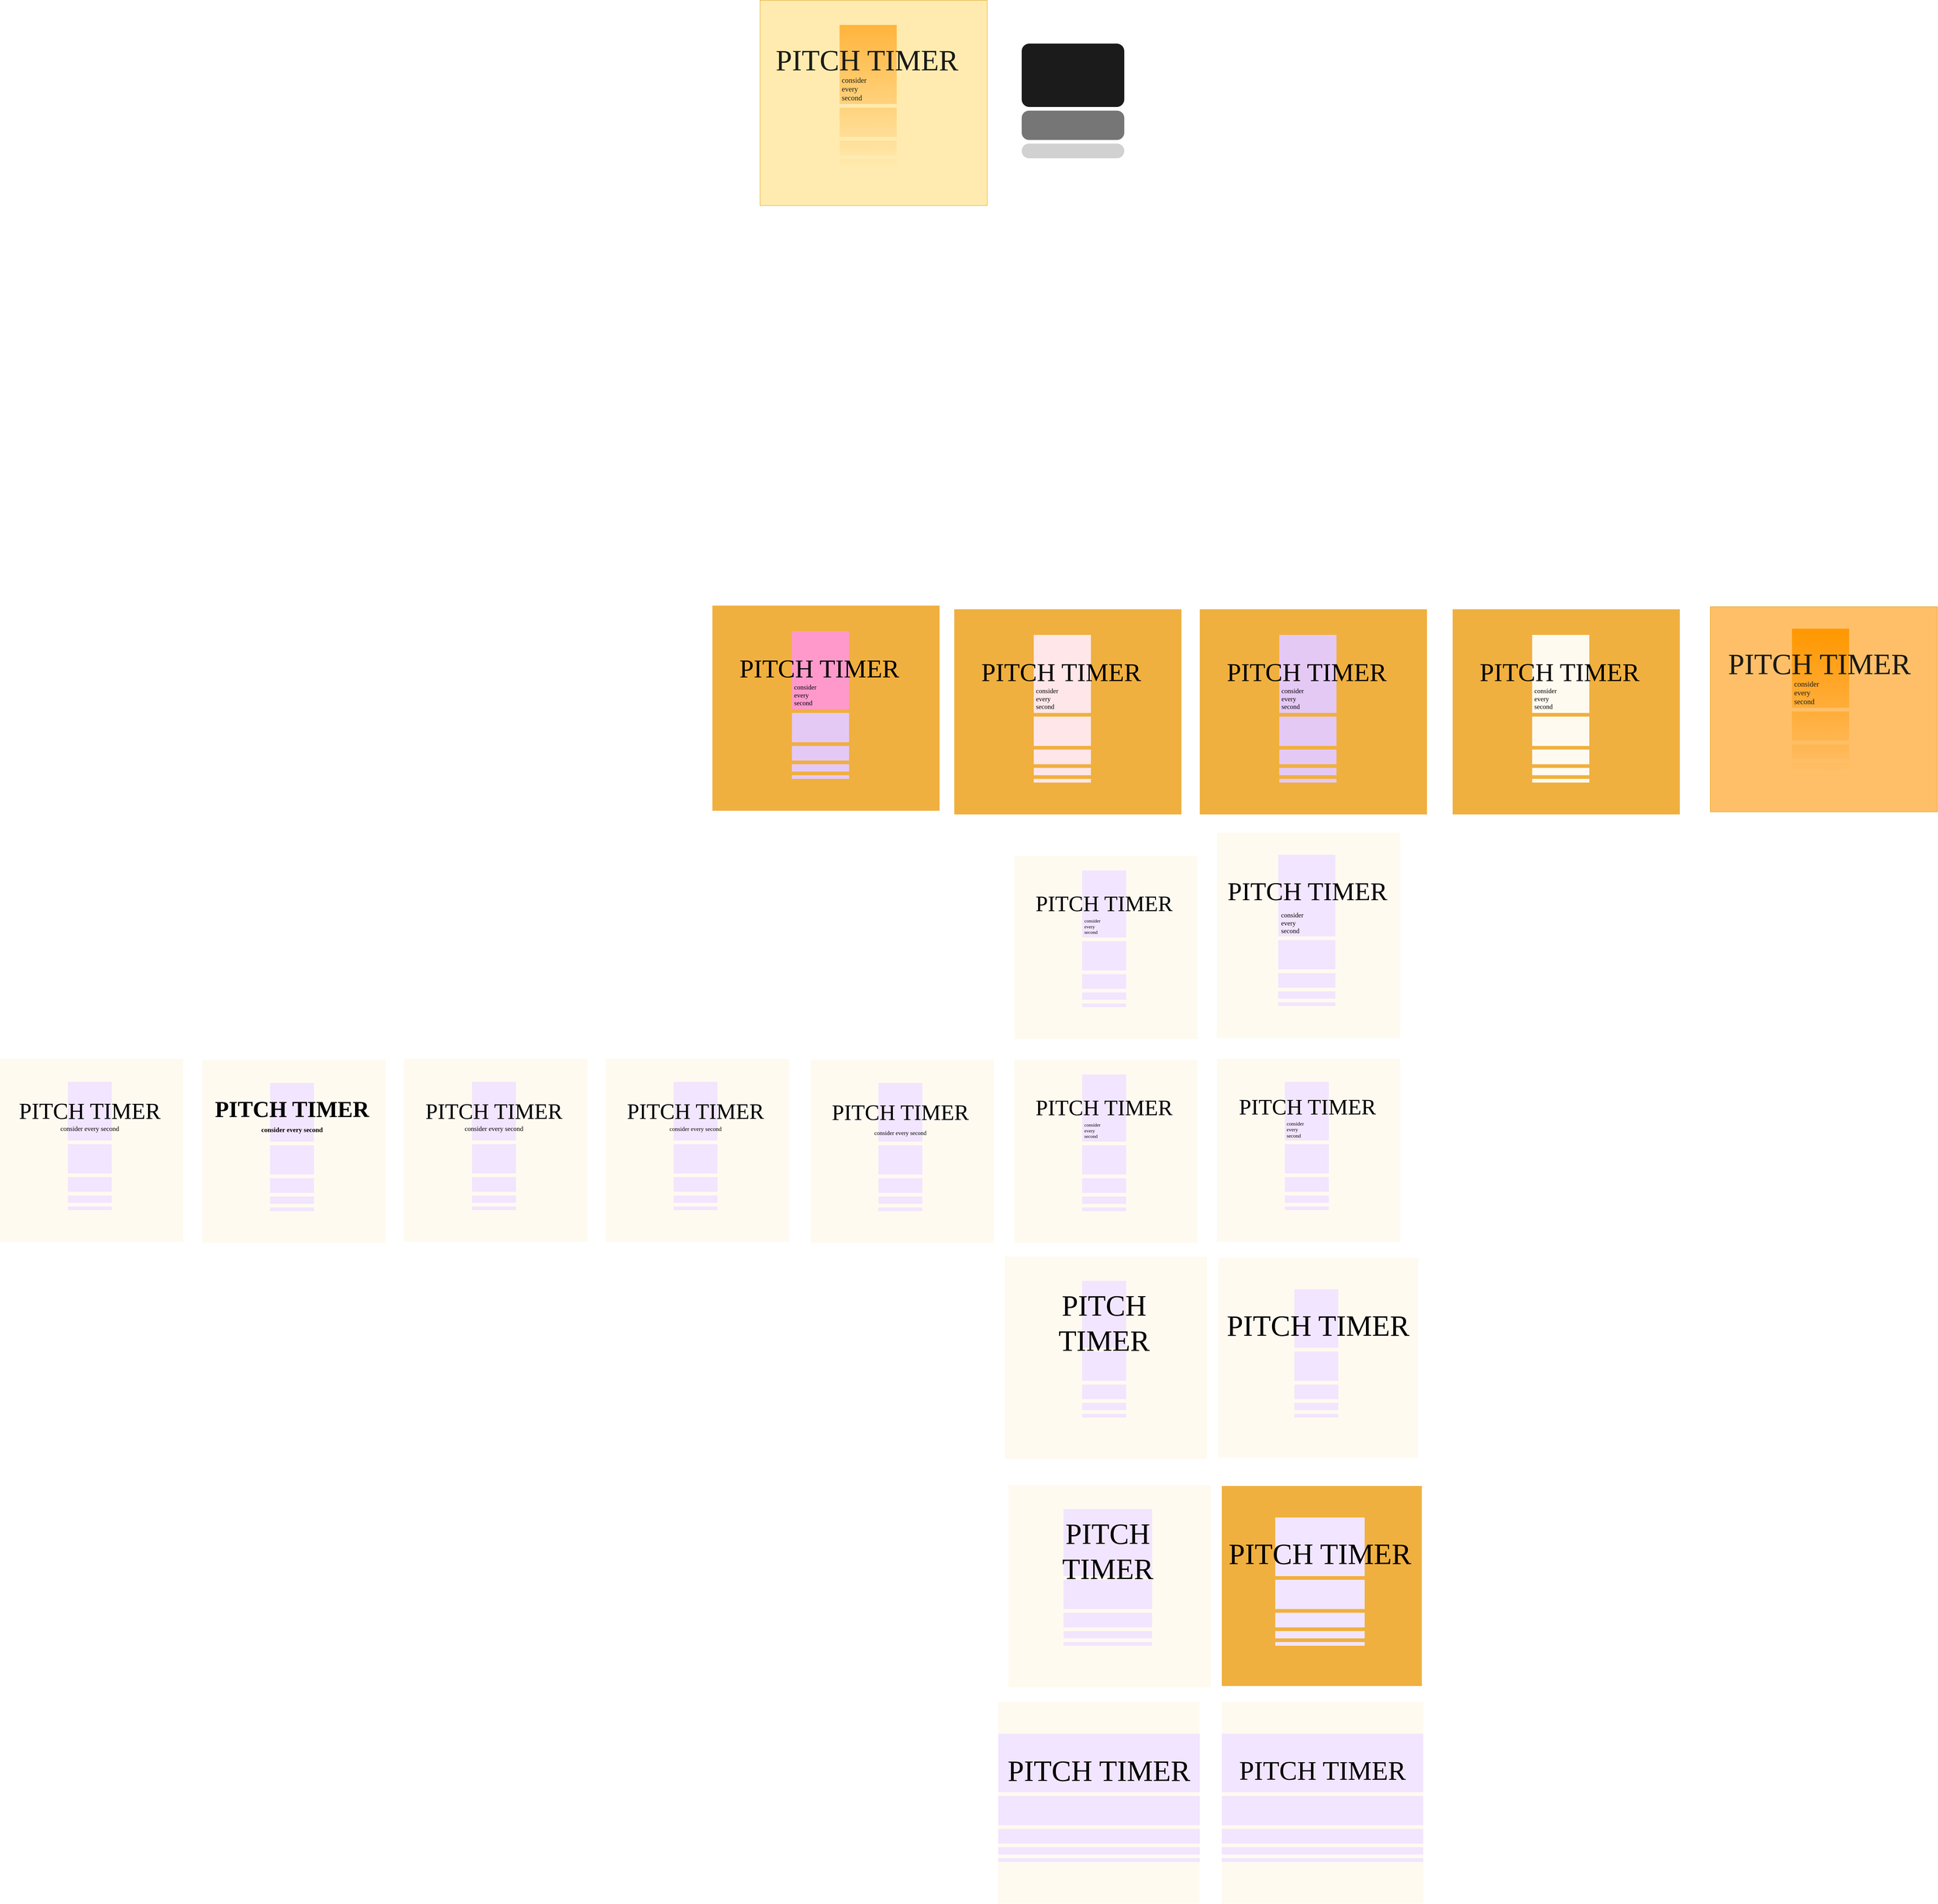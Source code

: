 <mxfile version="19.0.3" type="device"><diagram id="2H2aEOnG48B59_qQ-jLU" name="Page-1"><mxGraphModel dx="5688" dy="7208" grid="0" gridSize="10" guides="1" tooltips="1" connect="1" arrows="1" fold="1" page="1" pageScale="1" pageWidth="850" pageHeight="1100" math="0" shadow="0"><root><mxCell id="0"/><mxCell id="1" parent="0"/><mxCell id="5-fe0rfAwP28O4OXIT-K-143" value="" style="whiteSpace=wrap;html=1;fontFamily=Roboto+Mono;fontSource=https%3A%2F%2Ffonts.googleapis.com%2Fcss%3Ffamily%3DRoboto%252BMono;fontSize=60;fillColor=#FFBF68;strokeColor=#d79b00;" parent="1" vertex="1"><mxGeometry x="4863" y="-937" width="620" height="560" as="geometry"/></mxCell><mxCell id="YTfM_fetXqJyg93PKWVP-9" value="" style="whiteSpace=wrap;html=1;aspect=fixed;fontFamily=Roboto+Mono;fontSource=https%3A%2F%2Ffonts.googleapis.com%2Fcss%3Ffamily%3DRoboto%252BMono;fontSize=60;fillColor=#FFFAF0;strokeColor=none;" parent="1" vertex="1"><mxGeometry x="1849" y="297" width="500" height="500" as="geometry"/></mxCell><mxCell id="YTfM_fetXqJyg93PKWVP-1" value="" style="rounded=0;whiteSpace=wrap;html=1;strokeColor=none;fillColor=#F2E5FF;" parent="1" vertex="1"><mxGeometry x="2034" y="360" width="120" height="160" as="geometry"/></mxCell><mxCell id="YTfM_fetXqJyg93PKWVP-2" value="" style="rounded=0;whiteSpace=wrap;html=1;strokeColor=none;fillColor=#F2E5FF;" parent="1" vertex="1"><mxGeometry x="2034" y="530" width="120" height="80" as="geometry"/></mxCell><mxCell id="YTfM_fetXqJyg93PKWVP-3" value="" style="rounded=0;whiteSpace=wrap;html=1;strokeColor=none;fillColor=#F2E5FF;" parent="1" vertex="1"><mxGeometry x="2034" y="620" width="120" height="40" as="geometry"/></mxCell><mxCell id="YTfM_fetXqJyg93PKWVP-4" value="" style="rounded=0;whiteSpace=wrap;html=1;strokeColor=none;fillColor=#F2E5FF;" parent="1" vertex="1"><mxGeometry x="2034" y="670" width="120" height="20" as="geometry"/></mxCell><mxCell id="YTfM_fetXqJyg93PKWVP-5" value="" style="rounded=0;whiteSpace=wrap;html=1;strokeColor=none;fillColor=#F2E5FF;" parent="1" vertex="1"><mxGeometry x="2034" y="700" width="120" height="10" as="geometry"/></mxCell><mxCell id="YTfM_fetXqJyg93PKWVP-7" value="PITCH TIMER" style="text;html=1;strokeColor=none;fillColor=none;align=center;verticalAlign=middle;whiteSpace=wrap;rounded=0;fontFamily=Fugaz One;fontSize=60;fontStyle=0;fontSource=https%3A%2F%2Ffonts.googleapis.com%2Fcss%3Ffamily%3DFugaz%2BOne;" parent="1" vertex="1"><mxGeometry x="1874" y="400" width="440" height="80" as="geometry"/></mxCell><mxCell id="YTfM_fetXqJyg93PKWVP-8" value="&lt;font style=&quot;font-size: 16px;&quot;&gt;&lt;span style=&quot;font-size: 16px;&quot;&gt;consider every second&lt;/span&gt;&lt;/font&gt;" style="text;html=1;strokeColor=none;fillColor=none;align=center;verticalAlign=middle;whiteSpace=wrap;rounded=0;fontFamily=Fugaz One;fontSize=16;fontSource=https%3A%2F%2Ffonts.googleapis.com%2Fcss%3Ffamily%3DFugaz%2BOne;" parent="1" vertex="1"><mxGeometry x="1914" y="470" width="360" height="35" as="geometry"/></mxCell><mxCell id="YTfM_fetXqJyg93PKWVP-10" value="" style="whiteSpace=wrap;html=1;aspect=fixed;fontFamily=Roboto+Mono;fontSource=https%3A%2F%2Ffonts.googleapis.com%2Fcss%3Ffamily%3DRoboto%252BMono;fontSize=60;fillColor=#FFFAF0;strokeColor=none;" parent="1" vertex="1"><mxGeometry x="1299" y="297" width="500" height="500" as="geometry"/></mxCell><mxCell id="YTfM_fetXqJyg93PKWVP-11" value="" style="rounded=0;whiteSpace=wrap;html=1;strokeColor=none;fillColor=#F2E5FF;" parent="1" vertex="1"><mxGeometry x="1484" y="360" width="120" height="160" as="geometry"/></mxCell><mxCell id="YTfM_fetXqJyg93PKWVP-12" value="" style="rounded=0;whiteSpace=wrap;html=1;strokeColor=none;fillColor=#F2E5FF;" parent="1" vertex="1"><mxGeometry x="1484" y="530" width="120" height="80" as="geometry"/></mxCell><mxCell id="YTfM_fetXqJyg93PKWVP-13" value="" style="rounded=0;whiteSpace=wrap;html=1;strokeColor=none;fillColor=#F2E5FF;" parent="1" vertex="1"><mxGeometry x="1484" y="620" width="120" height="40" as="geometry"/></mxCell><mxCell id="YTfM_fetXqJyg93PKWVP-14" value="" style="rounded=0;whiteSpace=wrap;html=1;strokeColor=none;fillColor=#F2E5FF;" parent="1" vertex="1"><mxGeometry x="1484" y="670" width="120" height="20" as="geometry"/></mxCell><mxCell id="YTfM_fetXqJyg93PKWVP-15" value="" style="rounded=0;whiteSpace=wrap;html=1;strokeColor=none;fillColor=#F2E5FF;" parent="1" vertex="1"><mxGeometry x="1484" y="700" width="120" height="10" as="geometry"/></mxCell><mxCell id="YTfM_fetXqJyg93PKWVP-16" value="PITCH TIMER" style="text;html=1;strokeColor=none;fillColor=none;align=center;verticalAlign=middle;whiteSpace=wrap;rounded=0;fontFamily=Libre Bodoni;fontSize=60;fontStyle=0;fontSource=https%3A%2F%2Ffonts.googleapis.com%2Fcss%3Ffamily%3DLibre%2BBodoni;" parent="1" vertex="1"><mxGeometry x="1324" y="400" width="440" height="80" as="geometry"/></mxCell><mxCell id="YTfM_fetXqJyg93PKWVP-17" value="&lt;font style=&quot;font-size: 18px;&quot;&gt;&lt;span style=&quot;font-size: 18px;&quot;&gt;consider every second&lt;/span&gt;&lt;/font&gt;" style="text;html=1;strokeColor=none;fillColor=none;align=center;verticalAlign=middle;whiteSpace=wrap;rounded=0;fontFamily=Libre Bodoni;fontSize=18;fontSource=https%3A%2F%2Ffonts.googleapis.com%2Fcss%3Ffamily%3DLibre%2BBodoni;" parent="1" vertex="1"><mxGeometry x="1364" y="470" width="360" height="35" as="geometry"/></mxCell><mxCell id="YTfM_fetXqJyg93PKWVP-18" value="" style="whiteSpace=wrap;html=1;aspect=fixed;fontFamily=Roboto+Mono;fontSource=https%3A%2F%2Ffonts.googleapis.com%2Fcss%3Ffamily%3DRoboto%252BMono;fontSize=60;fillColor=#FFFAF0;strokeColor=none;" parent="1" vertex="1"><mxGeometry x="2408" y="300" width="500" height="500" as="geometry"/></mxCell><mxCell id="YTfM_fetXqJyg93PKWVP-19" value="" style="rounded=0;whiteSpace=wrap;html=1;strokeColor=none;fillColor=#F2E5FF;" parent="1" vertex="1"><mxGeometry x="2593" y="363" width="120" height="160" as="geometry"/></mxCell><mxCell id="YTfM_fetXqJyg93PKWVP-20" value="" style="rounded=0;whiteSpace=wrap;html=1;strokeColor=none;fillColor=#F2E5FF;" parent="1" vertex="1"><mxGeometry x="2593" y="533" width="120" height="80" as="geometry"/></mxCell><mxCell id="YTfM_fetXqJyg93PKWVP-21" value="" style="rounded=0;whiteSpace=wrap;html=1;strokeColor=none;fillColor=#F2E5FF;" parent="1" vertex="1"><mxGeometry x="2593" y="623" width="120" height="40" as="geometry"/></mxCell><mxCell id="YTfM_fetXqJyg93PKWVP-22" value="" style="rounded=0;whiteSpace=wrap;html=1;strokeColor=none;fillColor=#F2E5FF;" parent="1" vertex="1"><mxGeometry x="2593" y="673" width="120" height="20" as="geometry"/></mxCell><mxCell id="YTfM_fetXqJyg93PKWVP-23" value="" style="rounded=0;whiteSpace=wrap;html=1;strokeColor=none;fillColor=#F2E5FF;" parent="1" vertex="1"><mxGeometry x="2593" y="703" width="120" height="10" as="geometry"/></mxCell><mxCell id="YTfM_fetXqJyg93PKWVP-24" value="PITCH TIMER" style="text;html=1;strokeColor=none;fillColor=none;align=center;verticalAlign=middle;whiteSpace=wrap;rounded=0;fontFamily=Anton;;fontSize=60;fontStyle=0;fontSource=https%3A%2F%2Ffonts.googleapis.com%2Fcss%3Ffamily%3DAnton;spacing=2;spacingRight=0;" parent="1" vertex="1"><mxGeometry x="2433" y="403" width="440" height="80" as="geometry"/></mxCell><mxCell id="YTfM_fetXqJyg93PKWVP-25" value="&lt;font style=&quot;font-size: 16px;&quot;&gt;&lt;span style=&quot;font-size: 16px;&quot;&gt;consider every second&lt;/span&gt;&lt;/font&gt;" style="text;html=1;strokeColor=none;fillColor=none;align=center;verticalAlign=middle;whiteSpace=wrap;rounded=0;fontFamily=Anton;fontSize=16;fontSource=https%3A%2F%2Ffonts.googleapis.com%2Fcss%3Ffamily%3DAnton;" parent="1" vertex="1"><mxGeometry x="2473" y="481" width="360" height="35" as="geometry"/></mxCell><mxCell id="YTfM_fetXqJyg93PKWVP-26" value="" style="whiteSpace=wrap;html=1;aspect=fixed;fontFamily=Roboto+Mono;fontSource=https%3A%2F%2Ffonts.googleapis.com%2Fcss%3Ffamily%3DRoboto%252BMono;fontSize=60;fillColor=#FFFAF0;strokeColor=none;" parent="1" vertex="1"><mxGeometry x="748" y="300" width="500" height="500" as="geometry"/></mxCell><mxCell id="YTfM_fetXqJyg93PKWVP-27" value="" style="rounded=0;whiteSpace=wrap;html=1;strokeColor=none;fillColor=#F2E5FF;" parent="1" vertex="1"><mxGeometry x="933" y="363" width="120" height="160" as="geometry"/></mxCell><mxCell id="YTfM_fetXqJyg93PKWVP-28" value="" style="rounded=0;whiteSpace=wrap;html=1;strokeColor=none;fillColor=#F2E5FF;" parent="1" vertex="1"><mxGeometry x="933" y="533" width="120" height="80" as="geometry"/></mxCell><mxCell id="YTfM_fetXqJyg93PKWVP-29" value="" style="rounded=0;whiteSpace=wrap;html=1;strokeColor=none;fillColor=#F2E5FF;" parent="1" vertex="1"><mxGeometry x="933" y="623" width="120" height="40" as="geometry"/></mxCell><mxCell id="YTfM_fetXqJyg93PKWVP-30" value="" style="rounded=0;whiteSpace=wrap;html=1;strokeColor=none;fillColor=#F2E5FF;" parent="1" vertex="1"><mxGeometry x="933" y="673" width="120" height="20" as="geometry"/></mxCell><mxCell id="YTfM_fetXqJyg93PKWVP-31" value="" style="rounded=0;whiteSpace=wrap;html=1;strokeColor=none;fillColor=#F2E5FF;" parent="1" vertex="1"><mxGeometry x="933" y="703" width="120" height="10" as="geometry"/></mxCell><mxCell id="YTfM_fetXqJyg93PKWVP-32" value="PITCH TIMER" style="text;strokeColor=none;fillColor=none;align=center;verticalAlign=middle;rounded=0;fontFamily=IBM Plex Sans Condensed;;fontSize=62;fontStyle=1;html=1;whiteSpace=wrap;labelBorderColor=none;fontSource=https%3A%2F%2Ffonts.googleapis.com%2Fcss%3Ffamily%3DIBM%2BPlex%2BSans%2BCondensed;" parent="1" vertex="1"><mxGeometry x="773" y="395" width="440" height="80" as="geometry"/></mxCell><mxCell id="YTfM_fetXqJyg93PKWVP-33" value="&lt;font style=&quot;font-size: 18px;&quot;&gt;&lt;span style=&quot;font-size: 18px;&quot;&gt;consider every second&lt;/span&gt;&lt;/font&gt;" style="text;html=1;strokeColor=none;fillColor=none;align=center;verticalAlign=middle;whiteSpace=wrap;rounded=0;fontFamily=IBM Plex Sans Condensed;fontSize=18;fontStyle=1;fontSource=https%3A%2F%2Ffonts.googleapis.com%2Fcss%3Ffamily%3DIBM%2BPlex%2BSans%2BCondensed;" parent="1" vertex="1"><mxGeometry x="813" y="473" width="360" height="35" as="geometry"/></mxCell><mxCell id="YTfM_fetXqJyg93PKWVP-34" value="" style="whiteSpace=wrap;html=1;aspect=fixed;fontFamily=Roboto+Mono;fontSource=https%3A%2F%2Ffonts.googleapis.com%2Fcss%3Ffamily%3DRoboto%252BMono;fontSize=60;fillColor=#FFFAF0;strokeColor=none;" parent="1" vertex="1"><mxGeometry x="196" y="297" width="500" height="500" as="geometry"/></mxCell><mxCell id="YTfM_fetXqJyg93PKWVP-35" value="" style="rounded=0;whiteSpace=wrap;html=1;strokeColor=none;fillColor=#F2E5FF;" parent="1" vertex="1"><mxGeometry x="381" y="360" width="120" height="160" as="geometry"/></mxCell><mxCell id="YTfM_fetXqJyg93PKWVP-36" value="" style="rounded=0;whiteSpace=wrap;html=1;strokeColor=none;fillColor=#F2E5FF;" parent="1" vertex="1"><mxGeometry x="381" y="530" width="120" height="80" as="geometry"/></mxCell><mxCell id="YTfM_fetXqJyg93PKWVP-37" value="" style="rounded=0;whiteSpace=wrap;html=1;strokeColor=none;fillColor=#F2E5FF;" parent="1" vertex="1"><mxGeometry x="381" y="620" width="120" height="40" as="geometry"/></mxCell><mxCell id="YTfM_fetXqJyg93PKWVP-38" value="" style="rounded=0;whiteSpace=wrap;html=1;strokeColor=none;fillColor=#F2E5FF;" parent="1" vertex="1"><mxGeometry x="381" y="670" width="120" height="20" as="geometry"/></mxCell><mxCell id="YTfM_fetXqJyg93PKWVP-39" value="" style="rounded=0;whiteSpace=wrap;html=1;strokeColor=none;fillColor=#F2E5FF;" parent="1" vertex="1"><mxGeometry x="381" y="700" width="120" height="10" as="geometry"/></mxCell><mxCell id="YTfM_fetXqJyg93PKWVP-40" value="PITCH TIMER" style="text;strokeColor=none;fillColor=none;align=center;verticalAlign=middle;rounded=0;fontFamily=Bebas Neue;fontSize=62;fontStyle=0;html=1;whiteSpace=wrap;labelBorderColor=none;fontSource=https%3A%2F%2Ffonts.googleapis.com%2Fcss%3Ffamily%3DBebas%2BNeue;" parent="1" vertex="1"><mxGeometry x="221" y="400" width="440" height="80" as="geometry"/></mxCell><mxCell id="YTfM_fetXqJyg93PKWVP-41" value="&lt;font style=&quot;font-size: 18px;&quot;&gt;&lt;span style=&quot;font-size: 18px;&quot;&gt;consider every second&lt;/span&gt;&lt;/font&gt;" style="text;html=1;strokeColor=none;fillColor=none;align=center;verticalAlign=middle;whiteSpace=wrap;rounded=0;fontFamily=Anton;fontSize=18;fontSource=https%3A%2F%2Ffonts.googleapis.com%2Fcss%3Ffamily%3DAnton;fontStyle=0" parent="1" vertex="1"><mxGeometry x="261" y="470" width="360" height="35" as="geometry"/></mxCell><mxCell id="YTfM_fetXqJyg93PKWVP-45" value="" style="whiteSpace=wrap;html=1;aspect=fixed;fontFamily=Roboto+Mono;fontSource=https%3A%2F%2Ffonts.googleapis.com%2Fcss%3Ffamily%3DRoboto%252BMono;fontSize=60;fillColor=#FFFAF0;strokeColor=none;" parent="1" vertex="1"><mxGeometry x="2964" y="300" width="500" height="500" as="geometry"/></mxCell><mxCell id="YTfM_fetXqJyg93PKWVP-46" value="" style="rounded=0;whiteSpace=wrap;html=1;strokeColor=none;fillColor=#F2E5FF;" parent="1" vertex="1"><mxGeometry x="3149" y="340" width="120" height="183" as="geometry"/></mxCell><mxCell id="YTfM_fetXqJyg93PKWVP-47" value="" style="rounded=0;whiteSpace=wrap;html=1;strokeColor=none;fillColor=#F2E5FF;" parent="1" vertex="1"><mxGeometry x="3149" y="533" width="120" height="80" as="geometry"/></mxCell><mxCell id="YTfM_fetXqJyg93PKWVP-48" value="" style="rounded=0;whiteSpace=wrap;html=1;strokeColor=none;fillColor=#F2E5FF;" parent="1" vertex="1"><mxGeometry x="3149" y="623" width="120" height="40" as="geometry"/></mxCell><mxCell id="YTfM_fetXqJyg93PKWVP-49" value="" style="rounded=0;whiteSpace=wrap;html=1;strokeColor=none;fillColor=#F2E5FF;" parent="1" vertex="1"><mxGeometry x="3149" y="673" width="120" height="20" as="geometry"/></mxCell><mxCell id="YTfM_fetXqJyg93PKWVP-50" value="" style="rounded=0;whiteSpace=wrap;html=1;strokeColor=none;fillColor=#F2E5FF;" parent="1" vertex="1"><mxGeometry x="3149" y="703" width="120" height="10" as="geometry"/></mxCell><mxCell id="YTfM_fetXqJyg93PKWVP-51" value="PITCH TIMER" style="text;html=1;strokeColor=none;fillColor=none;align=center;verticalAlign=middle;whiteSpace=wrap;rounded=0;fontFamily=Anton;;fontSize=60;fontStyle=0;fontSource=https%3A%2F%2Ffonts.googleapis.com%2Fcss%3Ffamily%3DAnton;spacing=2;spacingRight=0;" parent="1" vertex="1"><mxGeometry x="2989" y="390" width="440" height="80" as="geometry"/></mxCell><mxCell id="YTfM_fetXqJyg93PKWVP-55" value="consider every second" style="text;html=1;strokeColor=none;fillColor=none;align=left;verticalAlign=top;whiteSpace=wrap;rounded=0;fontFamily=Anton;fontSize=13;fontSource=https%3A%2F%2Ffonts.googleapis.com%2Fcss%3Ffamily%3DAnton;" parent="1" vertex="1"><mxGeometry x="3153" y="463" width="68" height="59" as="geometry"/></mxCell><mxCell id="YTfM_fetXqJyg93PKWVP-56" value="" style="whiteSpace=wrap;html=1;aspect=fixed;fontFamily=Roboto+Mono;fontSource=https%3A%2F%2Ffonts.googleapis.com%2Fcss%3Ffamily%3DRoboto%252BMono;fontSize=60;fillColor=#FFFAF0;strokeColor=none;" parent="1" vertex="1"><mxGeometry x="3517" y="297" width="500" height="500" as="geometry"/></mxCell><mxCell id="YTfM_fetXqJyg93PKWVP-57" value="" style="rounded=0;whiteSpace=wrap;html=1;strokeColor=none;fillColor=#F2E5FF;" parent="1" vertex="1"><mxGeometry x="3702" y="360" width="120" height="160" as="geometry"/></mxCell><mxCell id="YTfM_fetXqJyg93PKWVP-58" value="" style="rounded=0;whiteSpace=wrap;html=1;strokeColor=none;fillColor=#F2E5FF;" parent="1" vertex="1"><mxGeometry x="3702" y="530" width="120" height="80" as="geometry"/></mxCell><mxCell id="YTfM_fetXqJyg93PKWVP-59" value="" style="rounded=0;whiteSpace=wrap;html=1;strokeColor=none;fillColor=#F2E5FF;" parent="1" vertex="1"><mxGeometry x="3702" y="620" width="120" height="40" as="geometry"/></mxCell><mxCell id="YTfM_fetXqJyg93PKWVP-60" value="" style="rounded=0;whiteSpace=wrap;html=1;strokeColor=none;fillColor=#F2E5FF;" parent="1" vertex="1"><mxGeometry x="3702" y="670" width="120" height="20" as="geometry"/></mxCell><mxCell id="YTfM_fetXqJyg93PKWVP-61" value="" style="rounded=0;whiteSpace=wrap;html=1;strokeColor=none;fillColor=#F2E5FF;" parent="1" vertex="1"><mxGeometry x="3702" y="700" width="120" height="10" as="geometry"/></mxCell><mxCell id="YTfM_fetXqJyg93PKWVP-62" value="PITCH TIMER" style="text;html=1;strokeColor=none;fillColor=none;align=center;verticalAlign=middle;whiteSpace=wrap;rounded=0;fontFamily=Fugaz One;fontSize=60;fontStyle=0;fontSource=https%3A%2F%2Ffonts.googleapis.com%2Fcss%3Ffamily%3DFugaz%2BOne;" parent="1" vertex="1"><mxGeometry x="3544" y="388" width="440" height="80" as="geometry"/></mxCell><mxCell id="YTfM_fetXqJyg93PKWVP-63" value="&lt;font style=&quot;font-size: 14px;&quot;&gt;&lt;span style=&quot;font-size: 14px;&quot;&gt;consider every second&lt;/span&gt;&lt;/font&gt;" style="text;html=1;strokeColor=none;fillColor=none;align=left;verticalAlign=bottom;whiteSpace=wrap;rounded=0;fontFamily=Anton;fontSize=14;fontSource=https%3A%2F%2Ffonts.googleapis.com%2Fcss%3Ffamily%3DAnton;fontStyle=0" parent="1" vertex="1"><mxGeometry x="3705" y="458" width="53" height="61" as="geometry"/></mxCell><mxCell id="5-fe0rfAwP28O4OXIT-K-1" value="" style="whiteSpace=wrap;html=1;aspect=fixed;fontFamily=Roboto+Mono;fontSource=https%3A%2F%2Ffonts.googleapis.com%2Fcss%3Ffamily%3DRoboto%252BMono;fontSize=60;fillColor=#FFFAF0;strokeColor=none;" parent="1" vertex="1"><mxGeometry x="2938" y="837" width="552" height="552" as="geometry"/></mxCell><mxCell id="5-fe0rfAwP28O4OXIT-K-2" value="" style="rounded=0;whiteSpace=wrap;html=1;strokeColor=none;fillColor=#F2E5FF;" parent="1" vertex="1"><mxGeometry x="3149" y="903" width="120" height="183" as="geometry"/></mxCell><mxCell id="5-fe0rfAwP28O4OXIT-K-3" value="" style="rounded=0;whiteSpace=wrap;html=1;strokeColor=none;fillColor=#F2E5FF;" parent="1" vertex="1"><mxGeometry x="3149" y="1096" width="120" height="80" as="geometry"/></mxCell><mxCell id="5-fe0rfAwP28O4OXIT-K-4" value="" style="rounded=0;whiteSpace=wrap;html=1;strokeColor=none;fillColor=#F2E5FF;" parent="1" vertex="1"><mxGeometry x="3149" y="1186" width="120" height="40" as="geometry"/></mxCell><mxCell id="5-fe0rfAwP28O4OXIT-K-5" value="" style="rounded=0;whiteSpace=wrap;html=1;strokeColor=none;fillColor=#F2E5FF;" parent="1" vertex="1"><mxGeometry x="3149" y="1236" width="120" height="20" as="geometry"/></mxCell><mxCell id="5-fe0rfAwP28O4OXIT-K-6" value="" style="rounded=0;whiteSpace=wrap;html=1;strokeColor=none;fillColor=#F2E5FF;" parent="1" vertex="1"><mxGeometry x="3149" y="1266" width="120" height="10" as="geometry"/></mxCell><mxCell id="5-fe0rfAwP28O4OXIT-K-7" value="PITCH TIMER" style="text;html=1;strokeColor=none;fillColor=none;align=center;verticalAlign=middle;whiteSpace=wrap;rounded=0;fontFamily=Anton;;fontSize=80;fontStyle=0;fontSource=https%3A%2F%2Ffonts.googleapis.com%2Fcss%3Ffamily%3DAnton;spacing=2;spacingRight=0;" parent="1" vertex="1"><mxGeometry x="2989" y="978" width="440" height="80" as="geometry"/></mxCell><mxCell id="5-fe0rfAwP28O4OXIT-K-9" value="" style="whiteSpace=wrap;html=1;aspect=fixed;fontFamily=Roboto+Mono;fontSource=https%3A%2F%2Ffonts.googleapis.com%2Fcss%3Ffamily%3DRoboto%252BMono;fontSize=60;fillColor=#FFFAF0;strokeColor=none;" parent="1" vertex="1"><mxGeometry x="3520" y="840" width="546" height="546" as="geometry"/></mxCell><mxCell id="5-fe0rfAwP28O4OXIT-K-10" value="" style="rounded=0;whiteSpace=wrap;html=1;strokeColor=none;fillColor=#F2E5FF;" parent="1" vertex="1"><mxGeometry x="3728" y="926" width="120" height="160" as="geometry"/></mxCell><mxCell id="5-fe0rfAwP28O4OXIT-K-11" value="" style="rounded=0;whiteSpace=wrap;html=1;strokeColor=none;fillColor=#F2E5FF;" parent="1" vertex="1"><mxGeometry x="3728" y="1096" width="120" height="80" as="geometry"/></mxCell><mxCell id="5-fe0rfAwP28O4OXIT-K-12" value="" style="rounded=0;whiteSpace=wrap;html=1;strokeColor=none;fillColor=#F2E5FF;" parent="1" vertex="1"><mxGeometry x="3728" y="1186" width="120" height="40" as="geometry"/></mxCell><mxCell id="5-fe0rfAwP28O4OXIT-K-13" value="" style="rounded=0;whiteSpace=wrap;html=1;strokeColor=none;fillColor=#F2E5FF;" parent="1" vertex="1"><mxGeometry x="3728" y="1236" width="120" height="20" as="geometry"/></mxCell><mxCell id="5-fe0rfAwP28O4OXIT-K-14" value="" style="rounded=0;whiteSpace=wrap;html=1;strokeColor=none;fillColor=#F2E5FF;" parent="1" vertex="1"><mxGeometry x="3728" y="1266" width="120" height="10" as="geometry"/></mxCell><mxCell id="5-fe0rfAwP28O4OXIT-K-15" value="PITCH TIMER" style="text;html=1;strokeColor=none;fillColor=none;align=center;verticalAlign=middle;whiteSpace=wrap;rounded=0;fontFamily=Fugaz One;fontSize=80;fontStyle=0;fontSource=https%3A%2F%2Ffonts.googleapis.com%2Fcss%3Ffamily%3DFugaz%2BOne;" parent="1" vertex="1"><mxGeometry x="3520" y="985" width="546" height="80" as="geometry"/></mxCell><mxCell id="5-fe0rfAwP28O4OXIT-K-17" value="" style="whiteSpace=wrap;html=1;aspect=fixed;fontFamily=Roboto+Mono;fontSource=https%3A%2F%2Ffonts.googleapis.com%2Fcss%3Ffamily%3DRoboto%252BMono;fontSize=60;fillColor=#FFFAF0;strokeColor=none;" parent="1" vertex="1"><mxGeometry x="2948" y="1460" width="552" height="552" as="geometry"/></mxCell><mxCell id="5-fe0rfAwP28O4OXIT-K-18" value="" style="rounded=0;whiteSpace=wrap;html=1;strokeColor=none;fillColor=#F2E5FF;" parent="1" vertex="1"><mxGeometry x="3098" y="1526" width="242" height="183" as="geometry"/></mxCell><mxCell id="5-fe0rfAwP28O4OXIT-K-19" value="" style="rounded=0;whiteSpace=wrap;html=1;strokeColor=none;fillColor=#F2E5FF;" parent="1" vertex="1"><mxGeometry x="3098" y="1719" width="242" height="80" as="geometry"/></mxCell><mxCell id="5-fe0rfAwP28O4OXIT-K-20" value="" style="rounded=0;whiteSpace=wrap;html=1;strokeColor=none;fillColor=#F2E5FF;" parent="1" vertex="1"><mxGeometry x="3098" y="1809" width="242" height="40" as="geometry"/></mxCell><mxCell id="5-fe0rfAwP28O4OXIT-K-21" value="" style="rounded=0;whiteSpace=wrap;html=1;strokeColor=none;fillColor=#F2E5FF;" parent="1" vertex="1"><mxGeometry x="3098" y="1859" width="242" height="20" as="geometry"/></mxCell><mxCell id="5-fe0rfAwP28O4OXIT-K-22" value="" style="rounded=0;whiteSpace=wrap;html=1;strokeColor=none;fillColor=#F2E5FF;" parent="1" vertex="1"><mxGeometry x="3098" y="1889" width="242" height="10" as="geometry"/></mxCell><mxCell id="5-fe0rfAwP28O4OXIT-K-23" value="PITCH TIMER" style="text;html=1;strokeColor=none;fillColor=none;align=center;verticalAlign=middle;whiteSpace=wrap;rounded=0;fontFamily=Anton;;fontSize=80;fontStyle=0;fontSource=https%3A%2F%2Ffonts.googleapis.com%2Fcss%3Ffamily%3DAnton;spacing=2;spacingRight=0;" parent="1" vertex="1"><mxGeometry x="2999" y="1601" width="440" height="80" as="geometry"/></mxCell><mxCell id="5-fe0rfAwP28O4OXIT-K-24" value="" style="whiteSpace=wrap;html=1;aspect=fixed;fontFamily=Roboto+Mono;fontSource=https%3A%2F%2Ffonts.googleapis.com%2Fcss%3Ffamily%3DRoboto%252BMono;fontSize=60;fillColor=#F0B03F;strokeColor=none;" parent="1" vertex="1"><mxGeometry x="3530" y="1463" width="546" height="546" as="geometry"/></mxCell><mxCell id="5-fe0rfAwP28O4OXIT-K-25" value="" style="rounded=0;whiteSpace=wrap;html=1;strokeColor=none;fillColor=#F2E5FF;" parent="1" vertex="1"><mxGeometry x="3676" y="1549" width="244" height="160" as="geometry"/></mxCell><mxCell id="5-fe0rfAwP28O4OXIT-K-26" value="" style="rounded=0;whiteSpace=wrap;html=1;strokeColor=none;fillColor=#F2E5FF;" parent="1" vertex="1"><mxGeometry x="3676" y="1719" width="244" height="80" as="geometry"/></mxCell><mxCell id="5-fe0rfAwP28O4OXIT-K-27" value="" style="rounded=0;whiteSpace=wrap;html=1;strokeColor=none;fillColor=#F2E5FF;" parent="1" vertex="1"><mxGeometry x="3676" y="1809" width="244" height="40" as="geometry"/></mxCell><mxCell id="5-fe0rfAwP28O4OXIT-K-28" value="" style="rounded=0;whiteSpace=wrap;html=1;strokeColor=none;fillColor=#F2E5FF;" parent="1" vertex="1"><mxGeometry x="3676" y="1859" width="244" height="20" as="geometry"/></mxCell><mxCell id="5-fe0rfAwP28O4OXIT-K-29" value="" style="rounded=0;whiteSpace=wrap;html=1;strokeColor=none;fillColor=#F2E5FF;" parent="1" vertex="1"><mxGeometry x="3676" y="1889" width="244" height="10" as="geometry"/></mxCell><mxCell id="5-fe0rfAwP28O4OXIT-K-30" value="PITCH TIMER" style="text;html=1;strokeColor=none;fillColor=none;align=center;verticalAlign=middle;whiteSpace=wrap;rounded=0;fontFamily=Fugaz One;fontSize=80;fontStyle=0;fontSource=https%3A%2F%2Ffonts.googleapis.com%2Fcss%3Ffamily%3DFugaz%2BOne;" parent="1" vertex="1"><mxGeometry x="3520" y="1608" width="556" height="80" as="geometry"/></mxCell><mxCell id="5-fe0rfAwP28O4OXIT-K-38" value="" style="whiteSpace=wrap;html=1;aspect=fixed;fontFamily=Roboto+Mono;fontSource=https%3A%2F%2Ffonts.googleapis.com%2Fcss%3Ffamily%3DRoboto%252BMono;fontSize=60;fillColor=#FFFAF0;strokeColor=none;" parent="1" vertex="1"><mxGeometry x="3530" y="2053" width="550" height="550" as="geometry"/></mxCell><mxCell id="5-fe0rfAwP28O4OXIT-K-39" value="" style="rounded=0;whiteSpace=wrap;html=1;strokeColor=none;fillColor=#F2E5FF;" parent="1" vertex="1"><mxGeometry x="3530" y="2139" width="550" height="160" as="geometry"/></mxCell><mxCell id="5-fe0rfAwP28O4OXIT-K-41" value="" style="rounded=0;whiteSpace=wrap;html=1;strokeColor=none;fillColor=#F2E5FF;" parent="1" vertex="1"><mxGeometry x="3530" y="2399" width="550" height="40" as="geometry"/></mxCell><mxCell id="5-fe0rfAwP28O4OXIT-K-42" value="" style="rounded=0;whiteSpace=wrap;html=1;strokeColor=none;fillColor=#F2E5FF;" parent="1" vertex="1"><mxGeometry x="3530" y="2449" width="550" height="20" as="geometry"/></mxCell><mxCell id="5-fe0rfAwP28O4OXIT-K-43" value="" style="rounded=0;whiteSpace=wrap;html=1;strokeColor=none;fillColor=#F2E5FF;" parent="1" vertex="1"><mxGeometry x="3530" y="2479" width="550" height="10" as="geometry"/></mxCell><mxCell id="5-fe0rfAwP28O4OXIT-K-44" value="PITCH TIMER" style="text;html=1;strokeColor=none;fillColor=none;align=center;verticalAlign=middle;whiteSpace=wrap;rounded=0;fontFamily=Fugaz One;fontSize=73;fontStyle=0;fontSource=https%3A%2F%2Ffonts.googleapis.com%2Fcss%3Ffamily%3DFugaz%2BOne;" parent="1" vertex="1"><mxGeometry x="3530" y="2200" width="550" height="80" as="geometry"/></mxCell><mxCell id="5-fe0rfAwP28O4OXIT-K-45" value="" style="rounded=0;whiteSpace=wrap;html=1;strokeColor=none;fillColor=#F2E5FF;" parent="1" vertex="1"><mxGeometry x="3530" y="2309" width="550" height="80" as="geometry"/></mxCell><mxCell id="5-fe0rfAwP28O4OXIT-K-46" value="" style="whiteSpace=wrap;html=1;aspect=fixed;fontFamily=Roboto+Mono;fontSource=https%3A%2F%2Ffonts.googleapis.com%2Fcss%3Ffamily%3DRoboto%252BMono;fontSize=60;fillColor=#FFFAF0;strokeColor=none;" parent="1" vertex="1"><mxGeometry x="2920" y="2053" width="550" height="550" as="geometry"/></mxCell><mxCell id="5-fe0rfAwP28O4OXIT-K-47" value="" style="rounded=0;whiteSpace=wrap;html=1;strokeColor=none;fillColor=#F2E5FF;" parent="1" vertex="1"><mxGeometry x="2920" y="2139" width="550" height="160" as="geometry"/></mxCell><mxCell id="5-fe0rfAwP28O4OXIT-K-48" value="" style="rounded=0;whiteSpace=wrap;html=1;strokeColor=none;fillColor=#F2E5FF;" parent="1" vertex="1"><mxGeometry x="2920" y="2399" width="550" height="40" as="geometry"/></mxCell><mxCell id="5-fe0rfAwP28O4OXIT-K-49" value="" style="rounded=0;whiteSpace=wrap;html=1;strokeColor=none;fillColor=#F2E5FF;" parent="1" vertex="1"><mxGeometry x="2920" y="2449" width="550" height="20" as="geometry"/></mxCell><mxCell id="5-fe0rfAwP28O4OXIT-K-50" value="" style="rounded=0;whiteSpace=wrap;html=1;strokeColor=none;fillColor=#F2E5FF;" parent="1" vertex="1"><mxGeometry x="2920" y="2479" width="550" height="10" as="geometry"/></mxCell><mxCell id="5-fe0rfAwP28O4OXIT-K-52" value="" style="rounded=0;whiteSpace=wrap;html=1;strokeColor=none;fillColor=#F2E5FF;" parent="1" vertex="1"><mxGeometry x="2920" y="2309" width="550" height="80" as="geometry"/></mxCell><mxCell id="5-fe0rfAwP28O4OXIT-K-37" value="PITCH TIMER" style="text;html=1;strokeColor=none;fillColor=none;align=center;verticalAlign=middle;whiteSpace=wrap;rounded=0;fontFamily=Anton;;fontSize=80;fontStyle=0;fontSource=https%3A%2F%2Ffonts.googleapis.com%2Fcss%3Ffamily%3DAnton;spacing=2;spacingRight=0;" parent="1" vertex="1"><mxGeometry x="2920" y="2200" width="550" height="80" as="geometry"/></mxCell><mxCell id="5-fe0rfAwP28O4OXIT-K-70" value="" style="whiteSpace=wrap;html=1;aspect=fixed;fontFamily=Roboto+Mono;fontSource=https%3A%2F%2Ffonts.googleapis.com%2Fcss%3Ffamily%3DRoboto%252BMono;fontSize=60;fillColor=#FFFAF0;strokeColor=none;" parent="1" vertex="1"><mxGeometry x="2964" y="-257" width="500" height="500" as="geometry"/></mxCell><mxCell id="5-fe0rfAwP28O4OXIT-K-71" value="" style="rounded=0;whiteSpace=wrap;html=1;strokeColor=none;fillColor=#F2E5FF;" parent="1" vertex="1"><mxGeometry x="3149" y="-217" width="120" height="183" as="geometry"/></mxCell><mxCell id="5-fe0rfAwP28O4OXIT-K-72" value="" style="rounded=0;whiteSpace=wrap;html=1;strokeColor=none;fillColor=#F2E5FF;" parent="1" vertex="1"><mxGeometry x="3149" y="-24" width="120" height="80" as="geometry"/></mxCell><mxCell id="5-fe0rfAwP28O4OXIT-K-73" value="" style="rounded=0;whiteSpace=wrap;html=1;strokeColor=none;fillColor=#F2E5FF;" parent="1" vertex="1"><mxGeometry x="3149" y="66" width="120" height="40" as="geometry"/></mxCell><mxCell id="5-fe0rfAwP28O4OXIT-K-74" value="" style="rounded=0;whiteSpace=wrap;html=1;strokeColor=none;fillColor=#F2E5FF;" parent="1" vertex="1"><mxGeometry x="3149" y="116" width="120" height="20" as="geometry"/></mxCell><mxCell id="5-fe0rfAwP28O4OXIT-K-75" value="" style="rounded=0;whiteSpace=wrap;html=1;strokeColor=none;fillColor=#F2E5FF;" parent="1" vertex="1"><mxGeometry x="3149" y="146" width="120" height="10" as="geometry"/></mxCell><mxCell id="5-fe0rfAwP28O4OXIT-K-76" value="PITCH TIMER" style="text;html=1;strokeColor=none;fillColor=none;align=center;verticalAlign=middle;whiteSpace=wrap;rounded=0;fontFamily=Anton;;fontSize=60;fontStyle=0;fontSource=https%3A%2F%2Ffonts.googleapis.com%2Fcss%3Ffamily%3DAnton;spacing=2;spacingRight=0;" parent="1" vertex="1"><mxGeometry x="2989" y="-167" width="440" height="80" as="geometry"/></mxCell><mxCell id="5-fe0rfAwP28O4OXIT-K-77" value="consider every second" style="text;html=1;strokeColor=none;fillColor=none;align=left;verticalAlign=top;whiteSpace=wrap;rounded=0;fontFamily=Anton;fontSize=13;fontSource=https%3A%2F%2Ffonts.googleapis.com%2Fcss%3Ffamily%3DAnton;" parent="1" vertex="1"><mxGeometry x="3153" y="-94" width="68" height="59" as="geometry"/></mxCell><mxCell id="5-fe0rfAwP28O4OXIT-K-78" value="" style="whiteSpace=wrap;html=1;fontFamily=Roboto+Mono;fontSource=https%3A%2F%2Ffonts.googleapis.com%2Fcss%3Ffamily%3DRoboto%252BMono;fontSize=60;fillColor=#FFFAF0;strokeColor=none;" parent="1" vertex="1"><mxGeometry x="3517" y="-320" width="500" height="560" as="geometry"/></mxCell><mxCell id="5-fe0rfAwP28O4OXIT-K-79" value="" style="rounded=0;whiteSpace=wrap;html=1;strokeColor=none;fillColor=#F2E5FF;" parent="1" vertex="1"><mxGeometry x="3684" y="-260" width="156" height="223" as="geometry"/></mxCell><mxCell id="5-fe0rfAwP28O4OXIT-K-80" value="" style="rounded=0;whiteSpace=wrap;html=1;strokeColor=none;fillColor=#F2E5FF;" parent="1" vertex="1"><mxGeometry x="3684" y="-27" width="156" height="80" as="geometry"/></mxCell><mxCell id="5-fe0rfAwP28O4OXIT-K-81" value="" style="rounded=0;whiteSpace=wrap;html=1;strokeColor=none;fillColor=#F2E5FF;" parent="1" vertex="1"><mxGeometry x="3684" y="63" width="156" height="40" as="geometry"/></mxCell><mxCell id="5-fe0rfAwP28O4OXIT-K-82" value="" style="rounded=0;whiteSpace=wrap;html=1;strokeColor=none;fillColor=#F2E5FF;" parent="1" vertex="1"><mxGeometry x="3684" y="113" width="156" height="20" as="geometry"/></mxCell><mxCell id="5-fe0rfAwP28O4OXIT-K-83" value="" style="rounded=0;whiteSpace=wrap;html=1;strokeColor=none;fillColor=#F2E5FF;" parent="1" vertex="1"><mxGeometry x="3684" y="143" width="156" height="10" as="geometry"/></mxCell><mxCell id="5-fe0rfAwP28O4OXIT-K-84" value="PITCH TIMER" style="text;html=1;strokeColor=none;fillColor=none;align=center;verticalAlign=middle;whiteSpace=wrap;rounded=0;fontFamily=Fugaz One;fontSize=70;fontStyle=0;fontSource=https%3A%2F%2Ffonts.googleapis.com%2Fcss%3Ffamily%3DFugaz%2BOne;" parent="1" vertex="1"><mxGeometry x="3528" y="-200" width="472" height="80" as="geometry"/></mxCell><mxCell id="5-fe0rfAwP28O4OXIT-K-85" value="&lt;font style=&quot;font-size: 18px;&quot;&gt;&lt;span style=&quot;font-size: 18px;&quot;&gt;consider every second&lt;/span&gt;&lt;/font&gt;" style="text;html=1;strokeColor=none;fillColor=none;align=left;verticalAlign=bottom;whiteSpace=wrap;rounded=0;fontFamily=Anton;fontSize=18;fontSource=https%3A%2F%2Ffonts.googleapis.com%2Fcss%3Ffamily%3DAnton;fontStyle=0" parent="1" vertex="1"><mxGeometry x="3690" y="-110" width="80" height="72" as="geometry"/></mxCell><mxCell id="5-fe0rfAwP28O4OXIT-K-86" value="" style="whiteSpace=wrap;html=1;fontFamily=Roboto+Mono;fontSource=https%3A%2F%2Ffonts.googleapis.com%2Fcss%3Ffamily%3DRoboto%252BMono;fontSize=60;fillColor=#F0B03F;strokeColor=none;" parent="1" vertex="1"><mxGeometry x="3470" y="-930" width="620" height="560" as="geometry"/></mxCell><mxCell id="5-fe0rfAwP28O4OXIT-K-87" value="" style="rounded=0;whiteSpace=wrap;html=1;strokeColor=none;fillColor=#E5C9F5;" parent="1" vertex="1"><mxGeometry x="3687" y="-860" width="156" height="213" as="geometry"/></mxCell><mxCell id="5-fe0rfAwP28O4OXIT-K-88" value="" style="rounded=0;whiteSpace=wrap;html=1;strokeColor=none;fillColor=#E5C9F5;" parent="1" vertex="1"><mxGeometry x="3687" y="-637" width="156" height="80" as="geometry"/></mxCell><mxCell id="5-fe0rfAwP28O4OXIT-K-89" value="" style="rounded=0;whiteSpace=wrap;html=1;strokeColor=none;fillColor=#E5C9F5;" parent="1" vertex="1"><mxGeometry x="3687" y="-547" width="156" height="40" as="geometry"/></mxCell><mxCell id="5-fe0rfAwP28O4OXIT-K-90" value="" style="rounded=0;whiteSpace=wrap;html=1;strokeColor=none;fillColor=#E5C9F5;" parent="1" vertex="1"><mxGeometry x="3687" y="-497" width="156" height="20" as="geometry"/></mxCell><mxCell id="5-fe0rfAwP28O4OXIT-K-91" value="" style="rounded=0;whiteSpace=wrap;html=1;strokeColor=none;fillColor=#E5C9F5;gradientColor=none;" parent="1" vertex="1"><mxGeometry x="3687" y="-467" width="156" height="10" as="geometry"/></mxCell><mxCell id="5-fe0rfAwP28O4OXIT-K-92" value="PITCH TIMER" style="text;html=1;strokeColor=none;fillColor=none;align=center;verticalAlign=middle;whiteSpace=wrap;rounded=0;fontFamily=Fugaz One;fontSize=70;fontStyle=0;fontSource=https%3A%2F%2Ffonts.googleapis.com%2Fcss%3Ffamily%3DFugaz%2BOne;" parent="1" vertex="1"><mxGeometry x="3526" y="-798.5" width="472" height="80" as="geometry"/></mxCell><mxCell id="5-fe0rfAwP28O4OXIT-K-93" value="&lt;font style=&quot;font-size: 18px;&quot;&gt;&lt;span style=&quot;font-size: 18px;&quot;&gt;consider every second&lt;/span&gt;&lt;/font&gt;" style="text;html=1;strokeColor=none;fillColor=none;align=left;verticalAlign=bottom;whiteSpace=wrap;rounded=0;fontFamily=Anton;fontSize=18;fontSource=https%3A%2F%2Ffonts.googleapis.com%2Fcss%3Ffamily%3DAnton;fontStyle=0" parent="1" vertex="1"><mxGeometry x="3691" y="-722" width="80" height="72" as="geometry"/></mxCell><mxCell id="5-fe0rfAwP28O4OXIT-K-94" value="" style="whiteSpace=wrap;html=1;fontFamily=Roboto+Mono;fontSource=https%3A%2F%2Ffonts.googleapis.com%2Fcss%3Ffamily%3DRoboto%252BMono;fontSize=60;fillColor=#F0B03F;strokeColor=none;" parent="1" vertex="1"><mxGeometry x="4160" y="-930" width="620" height="560" as="geometry"/></mxCell><mxCell id="5-fe0rfAwP28O4OXIT-K-95" value="" style="rounded=0;whiteSpace=wrap;html=1;strokeColor=none;fillColor=#FFFAF0;" parent="1" vertex="1"><mxGeometry x="4377" y="-860" width="156" height="213" as="geometry"/></mxCell><mxCell id="5-fe0rfAwP28O4OXIT-K-96" value="" style="rounded=0;whiteSpace=wrap;html=1;strokeColor=none;fillColor=#FFFAF0;" parent="1" vertex="1"><mxGeometry x="4377" y="-637" width="156" height="80" as="geometry"/></mxCell><mxCell id="5-fe0rfAwP28O4OXIT-K-97" value="" style="rounded=0;whiteSpace=wrap;html=1;strokeColor=none;fillColor=#FFFAF0;" parent="1" vertex="1"><mxGeometry x="4377" y="-547" width="156" height="40" as="geometry"/></mxCell><mxCell id="5-fe0rfAwP28O4OXIT-K-98" value="" style="rounded=0;whiteSpace=wrap;html=1;strokeColor=none;fillColor=#FFFAF0;" parent="1" vertex="1"><mxGeometry x="4377" y="-497" width="156" height="20" as="geometry"/></mxCell><mxCell id="5-fe0rfAwP28O4OXIT-K-99" value="" style="rounded=0;whiteSpace=wrap;html=1;strokeColor=none;fillColor=#FFFAF0;gradientColor=none;" parent="1" vertex="1"><mxGeometry x="4377" y="-467" width="156" height="10" as="geometry"/></mxCell><mxCell id="5-fe0rfAwP28O4OXIT-K-100" value="PITCH TIMER" style="text;html=1;strokeColor=none;fillColor=none;align=center;verticalAlign=middle;whiteSpace=wrap;rounded=0;fontFamily=Fugaz One;fontSize=70;fontStyle=0;fontSource=https%3A%2F%2Ffonts.googleapis.com%2Fcss%3Ffamily%3DFugaz%2BOne;" parent="1" vertex="1"><mxGeometry x="4216" y="-798.5" width="472" height="80" as="geometry"/></mxCell><mxCell id="5-fe0rfAwP28O4OXIT-K-101" value="&lt;font style=&quot;font-size: 18px;&quot;&gt;&lt;span style=&quot;font-size: 18px;&quot;&gt;consider every second&lt;/span&gt;&lt;/font&gt;" style="text;html=1;strokeColor=none;fillColor=none;align=left;verticalAlign=bottom;whiteSpace=wrap;rounded=0;fontFamily=Anton;fontSize=18;fontSource=https%3A%2F%2Ffonts.googleapis.com%2Fcss%3Ffamily%3DAnton;fontStyle=0" parent="1" vertex="1"><mxGeometry x="4381" y="-722" width="80" height="72" as="geometry"/></mxCell><mxCell id="5-fe0rfAwP28O4OXIT-K-110" value="" style="whiteSpace=wrap;html=1;fontFamily=Roboto+Mono;fontSource=https%3A%2F%2Ffonts.googleapis.com%2Fcss%3Ffamily%3DRoboto%252BMono;fontSize=60;fillColor=#F0B03F;strokeColor=none;" parent="1" vertex="1"><mxGeometry x="2800" y="-930" width="620" height="560" as="geometry"/></mxCell><mxCell id="5-fe0rfAwP28O4OXIT-K-111" value="" style="rounded=0;whiteSpace=wrap;html=1;strokeColor=none;fillColor=#FFE6E8;" parent="1" vertex="1"><mxGeometry x="3017" y="-860" width="156" height="213" as="geometry"/></mxCell><mxCell id="5-fe0rfAwP28O4OXIT-K-112" value="" style="rounded=0;whiteSpace=wrap;html=1;strokeColor=none;fillColor=#FFE6E8;" parent="1" vertex="1"><mxGeometry x="3017" y="-637" width="156" height="80" as="geometry"/></mxCell><mxCell id="5-fe0rfAwP28O4OXIT-K-113" value="" style="rounded=0;whiteSpace=wrap;html=1;strokeColor=none;fillColor=#FFE6E8;" parent="1" vertex="1"><mxGeometry x="3017" y="-547" width="156" height="40" as="geometry"/></mxCell><mxCell id="5-fe0rfAwP28O4OXIT-K-114" value="" style="rounded=0;whiteSpace=wrap;html=1;strokeColor=none;fillColor=#FFE6E8;" parent="1" vertex="1"><mxGeometry x="3017" y="-497" width="156" height="20" as="geometry"/></mxCell><mxCell id="5-fe0rfAwP28O4OXIT-K-115" value="" style="rounded=0;whiteSpace=wrap;html=1;strokeColor=none;fillColor=#FFE6E8;gradientColor=none;" parent="1" vertex="1"><mxGeometry x="3017" y="-467" width="156" height="10" as="geometry"/></mxCell><mxCell id="5-fe0rfAwP28O4OXIT-K-116" value="PITCH TIMER" style="text;html=1;strokeColor=none;fillColor=none;align=center;verticalAlign=middle;whiteSpace=wrap;rounded=0;fontFamily=Fugaz One;fontSize=70;fontStyle=0;fontSource=https%3A%2F%2Ffonts.googleapis.com%2Fcss%3Ffamily%3DFugaz%2BOne;" parent="1" vertex="1"><mxGeometry x="2856" y="-798.5" width="472" height="80" as="geometry"/></mxCell><mxCell id="5-fe0rfAwP28O4OXIT-K-117" value="&lt;font style=&quot;font-size: 18px;&quot;&gt;&lt;span style=&quot;font-size: 18px;&quot;&gt;consider every second&lt;/span&gt;&lt;/font&gt;" style="text;html=1;strokeColor=none;fillColor=none;align=left;verticalAlign=bottom;whiteSpace=wrap;rounded=0;fontFamily=Anton;fontSize=18;fontSource=https%3A%2F%2Ffonts.googleapis.com%2Fcss%3Ffamily%3DAnton;fontStyle=0" parent="1" vertex="1"><mxGeometry x="3021" y="-722" width="80" height="72" as="geometry"/></mxCell><mxCell id="5-fe0rfAwP28O4OXIT-K-118" value="" style="whiteSpace=wrap;html=1;fontFamily=Roboto+Mono;fontSource=https%3A%2F%2Ffonts.googleapis.com%2Fcss%3Ffamily%3DRoboto%252BMono;fontSize=60;fillColor=#F0B03F;strokeColor=none;" parent="1" vertex="1"><mxGeometry x="2140" y="-940" width="620" height="560" as="geometry"/></mxCell><mxCell id="5-fe0rfAwP28O4OXIT-K-119" value="" style="rounded=0;whiteSpace=wrap;html=1;strokeColor=none;fillColor=#FF99CC;" parent="1" vertex="1"><mxGeometry x="2357" y="-870" width="156" height="213" as="geometry"/></mxCell><mxCell id="5-fe0rfAwP28O4OXIT-K-120" value="" style="rounded=0;whiteSpace=wrap;html=1;strokeColor=none;fillColor=#E5C9F5;" parent="1" vertex="1"><mxGeometry x="2357" y="-647" width="156" height="80" as="geometry"/></mxCell><mxCell id="5-fe0rfAwP28O4OXIT-K-121" value="" style="rounded=0;whiteSpace=wrap;html=1;strokeColor=none;fillColor=#E5C9F5;" parent="1" vertex="1"><mxGeometry x="2357" y="-557" width="156" height="40" as="geometry"/></mxCell><mxCell id="5-fe0rfAwP28O4OXIT-K-122" value="" style="rounded=0;whiteSpace=wrap;html=1;strokeColor=none;fillColor=#E5C9F5;" parent="1" vertex="1"><mxGeometry x="2357" y="-507" width="156" height="20" as="geometry"/></mxCell><mxCell id="5-fe0rfAwP28O4OXIT-K-123" value="" style="rounded=0;whiteSpace=wrap;html=1;strokeColor=none;fillColor=#E5C9F5;gradientColor=none;" parent="1" vertex="1"><mxGeometry x="2357" y="-477" width="156" height="10" as="geometry"/></mxCell><mxCell id="5-fe0rfAwP28O4OXIT-K-124" value="PITCH TIMER" style="text;html=1;strokeColor=none;fillColor=none;align=center;verticalAlign=middle;whiteSpace=wrap;rounded=0;fontFamily=Fugaz One;fontSize=70;fontStyle=0;fontSource=https%3A%2F%2Ffonts.googleapis.com%2Fcss%3Ffamily%3DFugaz%2BOne;" parent="1" vertex="1"><mxGeometry x="2196" y="-808.5" width="472" height="80" as="geometry"/></mxCell><mxCell id="5-fe0rfAwP28O4OXIT-K-125" value="&lt;font style=&quot;font-size: 18px;&quot;&gt;&lt;span style=&quot;font-size: 18px;&quot;&gt;consider every second&lt;/span&gt;&lt;/font&gt;" style="text;html=1;strokeColor=none;fillColor=none;align=left;verticalAlign=bottom;whiteSpace=wrap;rounded=0;fontFamily=Anton;fontSize=18;fontSource=https%3A%2F%2Ffonts.googleapis.com%2Fcss%3Ffamily%3DAnton;fontStyle=0" parent="1" vertex="1"><mxGeometry x="2361" y="-732" width="80" height="72" as="geometry"/></mxCell><mxCell id="5-fe0rfAwP28O4OXIT-K-138" value="" style="rounded=0;whiteSpace=wrap;html=1;strokeColor=none;fillColor=#ff9700;gradientColor=#ffad3a;" parent="1" vertex="1"><mxGeometry x="5086" y="-877" width="156" height="216" as="geometry"/></mxCell><mxCell id="5-fe0rfAwP28O4OXIT-K-132" value="PITCH TIMER" style="text;html=1;strokeColor=none;fillColor=none;align=center;verticalAlign=middle;whiteSpace=wrap;rounded=0;fontFamily=Fugaz One;fontSize=80;fontStyle=0;fontSource=https%3A%2F%2Ffonts.googleapis.com%2Fcss%3Ffamily%3DFugaz%2BOne;fontColor=#1A1A1A;" parent="1" vertex="1"><mxGeometry x="4894" y="-821.5" width="534" height="80" as="geometry"/></mxCell><mxCell id="5-fe0rfAwP28O4OXIT-K-133" value="&lt;font style=&quot;font-size: 20px;&quot;&gt;&lt;span style=&quot;font-size: 20px;&quot;&gt;consider every second&lt;/span&gt;&lt;/font&gt;" style="text;html=1;strokeColor=none;fillColor=none;align=left;verticalAlign=bottom;whiteSpace=wrap;rounded=0;fontFamily=Anton;fontSize=20;fontSource=https%3A%2F%2Ffonts.googleapis.com%2Fcss%3Ffamily%3DAnton;fontStyle=0;fontColor=#1A1A1A;" parent="1" vertex="1"><mxGeometry x="5090" y="-736" width="80" height="72" as="geometry"/></mxCell><mxCell id="5-fe0rfAwP28O4OXIT-K-139" value="" style="rounded=0;whiteSpace=wrap;html=1;strokeColor=none;fillColor=#ffad3a;gradientColor=#ffb651;" parent="1" vertex="1"><mxGeometry x="5086" y="-651" width="156" height="80" as="geometry"/></mxCell><mxCell id="5-fe0rfAwP28O4OXIT-K-140" value="" style="rounded=0;whiteSpace=wrap;html=1;strokeColor=none;fillColor=#ffb651;gradientColor=#ffbb5d;" parent="1" vertex="1"><mxGeometry x="5086" y="-561" width="156" height="40" as="geometry"/></mxCell><mxCell id="5-fe0rfAwP28O4OXIT-K-141" value="" style="rounded=0;whiteSpace=wrap;html=1;strokeColor=none;fillColor=#ffbb5d;gradientColor=#ffbe65;" parent="1" vertex="1"><mxGeometry x="5086" y="-511" width="156" height="20" as="geometry"/></mxCell><mxCell id="5-fe0rfAwP28O4OXIT-K-142" value="" style="rounded=0;whiteSpace=wrap;html=1;strokeColor=none;fillColor=#ffbe65;gradientColor=#FFBF68;" parent="1" vertex="1"><mxGeometry x="5086" y="-481" width="156" height="7" as="geometry"/></mxCell><mxCell id="5-fe0rfAwP28O4OXIT-K-144" value="" style="rounded=1;whiteSpace=wrap;html=1;strokeColor=none;fillColor=#1B1B1B;fontColor=#1B1B1B;arcSize=12;" parent="1" vertex="1"><mxGeometry x="2984" y="-2474" width="280" height="173" as="geometry"/></mxCell><mxCell id="5-fe0rfAwP28O4OXIT-K-145" value="" style="rounded=1;whiteSpace=wrap;html=1;strokeColor=none;fillColor=#1B1B1B;arcSize=25;opacity=60;" parent="1" vertex="1"><mxGeometry x="2984" y="-2291" width="280" height="80" as="geometry"/></mxCell><mxCell id="5-fe0rfAwP28O4OXIT-K-146" value="" style="rounded=1;whiteSpace=wrap;html=1;strokeColor=none;fillColor=#1B1B1B;arcSize=50;opacity=20;" parent="1" vertex="1"><mxGeometry x="2984" y="-2201" width="280" height="40" as="geometry"/></mxCell><mxCell id="5-fe0rfAwP28O4OXIT-K-147" value="" style="whiteSpace=wrap;html=1;fontFamily=Roboto+Mono;fontSource=https%3A%2F%2Ffonts.googleapis.com%2Fcss%3Ffamily%3DRoboto%252BMono;fontSize=60;fillColor=#FFEBAF;strokeColor=#d79b00;" parent="1" vertex="1"><mxGeometry x="2270" y="-2592" width="620" height="560" as="geometry"/></mxCell><mxCell id="5-fe0rfAwP28O4OXIT-K-148" value="" style="rounded=0;whiteSpace=wrap;html=1;strokeColor=none;fillColor=#ffb43d;gradientColor=#FFECB3;" parent="1" vertex="1"><mxGeometry x="2487" y="-2525" width="156" height="407" as="geometry"/></mxCell><mxCell id="5-fe0rfAwP28O4OXIT-K-149" value="PITCH TIMER" style="text;html=1;strokeColor=none;fillColor=none;align=center;verticalAlign=middle;whiteSpace=wrap;rounded=0;fontFamily=Fugaz One;fontSize=80;fontStyle=0;fontSource=https%3A%2F%2Ffonts.googleapis.com%2Fcss%3Ffamily%3DFugaz%2BOne;fontColor=#1b1b1b;" parent="1" vertex="1"><mxGeometry x="2295" y="-2469.5" width="534" height="80" as="geometry"/></mxCell><mxCell id="5-fe0rfAwP28O4OXIT-K-150" value="&lt;font style=&quot;font-size: 20px;&quot;&gt;&lt;span style=&quot;font-size: 20px;&quot;&gt;consider every second&lt;/span&gt;&lt;/font&gt;" style="text;html=1;strokeColor=none;fillColor=none;align=left;verticalAlign=bottom;whiteSpace=wrap;rounded=0;fontFamily=Anton;fontSize=20;fontSource=https%3A%2F%2Ffonts.googleapis.com%2Fcss%3Ffamily%3DAnton;fontStyle=0;fontColor=#1B1B1B;" parent="1" vertex="1"><mxGeometry x="2491" y="-2384" width="80" height="72" as="geometry"/></mxCell><mxCell id="5-fe0rfAwP28O4OXIT-K-151" value="" style="rounded=0;whiteSpace=wrap;html=1;strokeColor=none;fillColor=#FFEBAF;gradientColor=none;" parent="1" vertex="1"><mxGeometry x="2487" y="-2309" width="156" height="10" as="geometry"/></mxCell><mxCell id="5-fe0rfAwP28O4OXIT-K-152" value="" style="rounded=0;whiteSpace=wrap;html=1;strokeColor=none;fillColor=#FFEBAF;gradientColor=none;" parent="1" vertex="1"><mxGeometry x="2487" y="-2219" width="156" height="10" as="geometry"/></mxCell><mxCell id="5-fe0rfAwP28O4OXIT-K-153" value="" style="rounded=0;whiteSpace=wrap;html=1;strokeColor=none;fillColor=#FFEBAF;gradientColor=none;" parent="1" vertex="1"><mxGeometry x="2487" y="-2169" width="156" height="10" as="geometry"/></mxCell><mxCell id="5-fe0rfAwP28O4OXIT-K-154" value="" style="rounded=0;whiteSpace=wrap;html=1;strokeColor=none;fillColor=#FFEBAF;gradientColor=none;" parent="1" vertex="1"><mxGeometry x="2487" y="-2139" width="156" height="10" as="geometry"/></mxCell></root></mxGraphModel></diagram></mxfile>